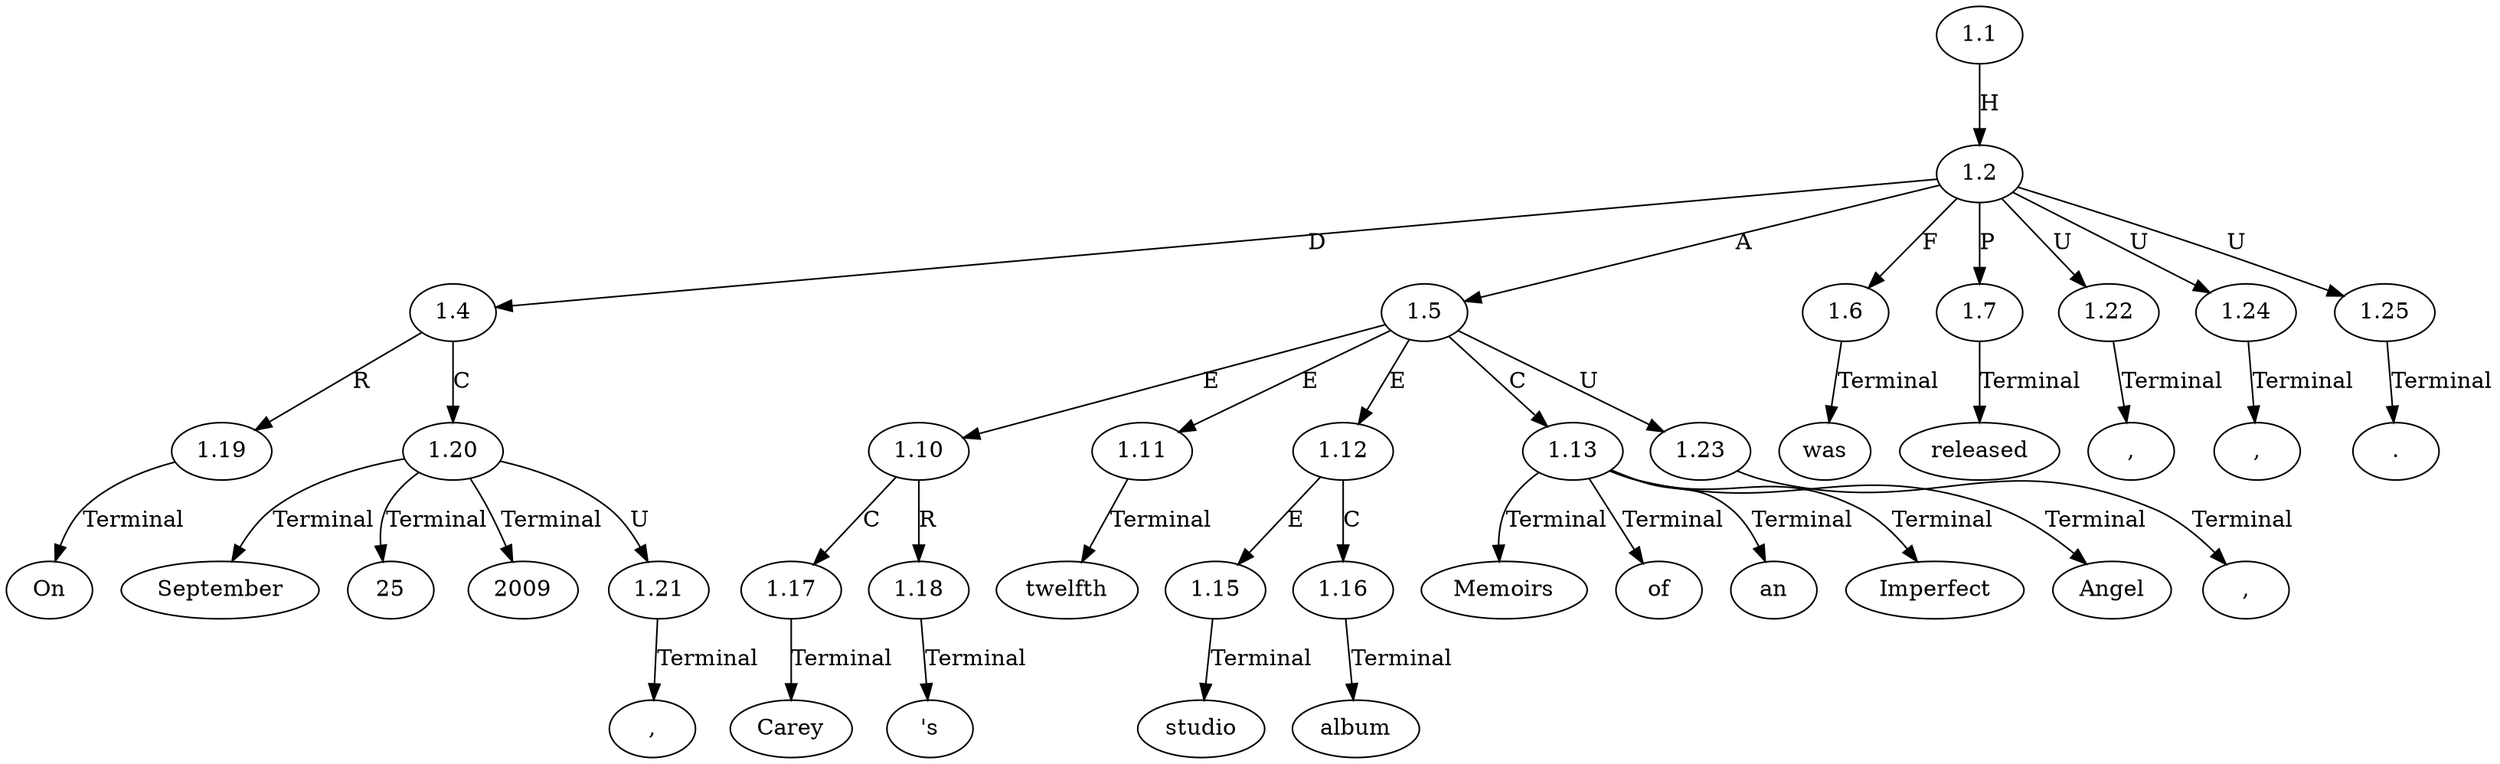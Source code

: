 // Graph
digraph {
	0.1 [label=On ordering=out]
	0.10 [label=studio ordering=out]
	0.11 [label=album ordering=out]
	0.12 [label="," ordering=out]
	0.13 [label=Memoirs ordering=out]
	0.14 [label=of ordering=out]
	0.15 [label=an ordering=out]
	0.16 [label=Imperfect ordering=out]
	0.17 [label=Angel ordering=out]
	0.18 [label="," ordering=out]
	0.19 [label=was ordering=out]
	0.2 [label=September ordering=out]
	0.20 [label=released ordering=out]
	0.21 [label="." ordering=out]
	0.3 [label=25 ordering=out]
	0.4 [label="," ordering=out]
	0.5 [label=2009 ordering=out]
	0.6 [label="," ordering=out]
	0.7 [label=Carey ordering=out]
	0.8 [label="'s" ordering=out]
	0.9 [label=twelfth ordering=out]
	1.1 [label=1.1 ordering=out]
	1.2 [label=1.2 ordering=out]
	1.4 [label=1.4 ordering=out]
	1.5 [label=1.5 ordering=out]
	1.6 [label=1.6 ordering=out]
	1.7 [label=1.7 ordering=out]
	1.10 [label=1.10 ordering=out]
	1.11 [label=1.11 ordering=out]
	1.12 [label=1.12 ordering=out]
	1.13 [label=1.13 ordering=out]
	1.15 [label=1.15 ordering=out]
	1.16 [label=1.16 ordering=out]
	1.17 [label=1.17 ordering=out]
	1.18 [label=1.18 ordering=out]
	1.19 [label=1.19 ordering=out]
	1.20 [label=1.20 ordering=out]
	1.21 [label=1.21 ordering=out]
	1.22 [label=1.22 ordering=out]
	1.23 [label=1.23 ordering=out]
	1.24 [label=1.24 ordering=out]
	1.25 [label=1.25 ordering=out]
	1.1 -> 1.2 [label=H ordering=out]
	1.2 -> 1.4 [label=D ordering=out]
	1.2 -> 1.5 [label=A ordering=out]
	1.2 -> 1.6 [label=F ordering=out]
	1.2 -> 1.7 [label=P ordering=out]
	1.2 -> 1.22 [label=U ordering=out]
	1.2 -> 1.24 [label=U ordering=out]
	1.2 -> 1.25 [label=U ordering=out]
	1.4 -> 1.19 [label=R ordering=out]
	1.4 -> 1.20 [label=C ordering=out]
	1.5 -> 1.10 [label=E ordering=out]
	1.5 -> 1.11 [label=E ordering=out]
	1.5 -> 1.12 [label=E ordering=out]
	1.5 -> 1.13 [label=C ordering=out]
	1.5 -> 1.23 [label=U ordering=out]
	1.6 -> 0.19 [label=Terminal ordering=out]
	1.7 -> 0.20 [label=Terminal ordering=out]
	1.10 -> 1.17 [label=C ordering=out]
	1.10 -> 1.18 [label=R ordering=out]
	1.11 -> 0.9 [label=Terminal ordering=out]
	1.12 -> 1.15 [label=E ordering=out]
	1.12 -> 1.16 [label=C ordering=out]
	1.13 -> 0.13 [label=Terminal ordering=out]
	1.13 -> 0.14 [label=Terminal ordering=out]
	1.13 -> 0.15 [label=Terminal ordering=out]
	1.13 -> 0.16 [label=Terminal ordering=out]
	1.13 -> 0.17 [label=Terminal ordering=out]
	1.15 -> 0.10 [label=Terminal ordering=out]
	1.16 -> 0.11 [label=Terminal ordering=out]
	1.17 -> 0.7 [label=Terminal ordering=out]
	1.18 -> 0.8 [label=Terminal ordering=out]
	1.19 -> 0.1 [label=Terminal ordering=out]
	1.20 -> 0.2 [label=Terminal ordering=out]
	1.20 -> 0.3 [label=Terminal ordering=out]
	1.20 -> 0.5 [label=Terminal ordering=out]
	1.20 -> 1.21 [label=U ordering=out]
	1.21 -> 0.4 [label=Terminal ordering=out]
	1.22 -> 0.6 [label=Terminal ordering=out]
	1.23 -> 0.12 [label=Terminal ordering=out]
	1.24 -> 0.18 [label=Terminal ordering=out]
	1.25 -> 0.21 [label=Terminal ordering=out]
}
